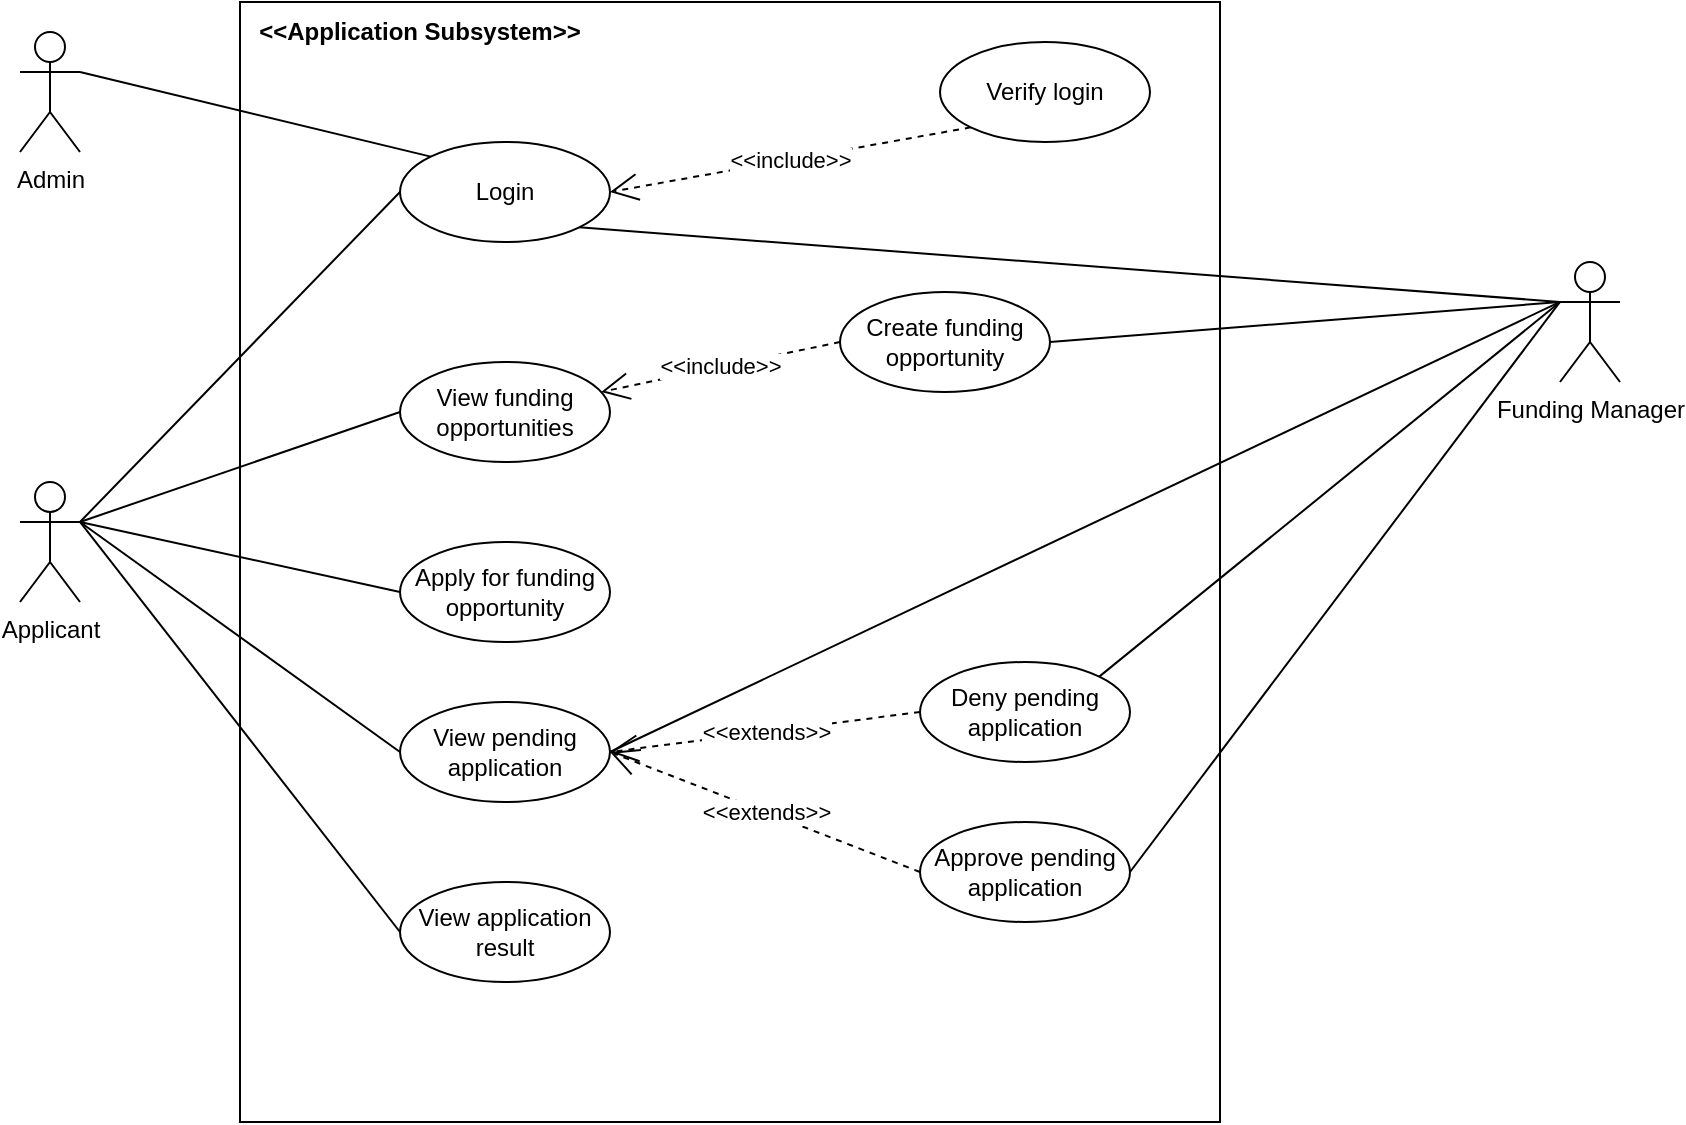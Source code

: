 <mxfile version="24.3.1" type="device">
  <diagram name="Page-1" id="BNHlkQ9r4y_ielki4RRV">
    <mxGraphModel dx="1050" dy="522" grid="1" gridSize="10" guides="1" tooltips="1" connect="1" arrows="1" fold="1" page="1" pageScale="1" pageWidth="827" pageHeight="1169" math="0" shadow="0">
      <root>
        <mxCell id="0" />
        <mxCell id="1" parent="0" />
        <mxCell id="zkQ7SBovNq_syJbdNT2H-1" value="" style="rounded=0;whiteSpace=wrap;html=1;" vertex="1" parent="1">
          <mxGeometry x="200" y="60" width="490" height="560" as="geometry" />
        </mxCell>
        <mxCell id="zkQ7SBovNq_syJbdNT2H-2" value="Funding Manager" style="shape=umlActor;verticalLabelPosition=bottom;verticalAlign=top;html=1;" vertex="1" parent="1">
          <mxGeometry x="860" y="190" width="30" height="60" as="geometry" />
        </mxCell>
        <mxCell id="zkQ7SBovNq_syJbdNT2H-4" value="View funding opportunities" style="ellipse;whiteSpace=wrap;html=1;" vertex="1" parent="1">
          <mxGeometry x="280" y="240" width="105" height="50" as="geometry" />
        </mxCell>
        <mxCell id="zkQ7SBovNq_syJbdNT2H-6" value="Create funding opportunity" style="ellipse;whiteSpace=wrap;html=1;" vertex="1" parent="1">
          <mxGeometry x="500" y="205" width="105" height="50" as="geometry" />
        </mxCell>
        <mxCell id="zkQ7SBovNq_syJbdNT2H-8" value="Apply for funding opportunity" style="ellipse;whiteSpace=wrap;html=1;" vertex="1" parent="1">
          <mxGeometry x="280" y="330" width="105" height="50" as="geometry" />
        </mxCell>
        <mxCell id="zkQ7SBovNq_syJbdNT2H-9" value="" style="endArrow=none;html=1;rounded=0;exitX=1;exitY=0.5;exitDx=0;exitDy=0;entryX=0;entryY=0.333;entryDx=0;entryDy=0;entryPerimeter=0;" edge="1" parent="1" source="zkQ7SBovNq_syJbdNT2H-6" target="zkQ7SBovNq_syJbdNT2H-2">
          <mxGeometry width="50" height="50" relative="1" as="geometry">
            <mxPoint x="560" y="240" as="sourcePoint" />
            <mxPoint x="610" y="190" as="targetPoint" />
          </mxGeometry>
        </mxCell>
        <mxCell id="zkQ7SBovNq_syJbdNT2H-10" value="&amp;lt;&amp;lt;include&amp;gt;&amp;gt;" style="endArrow=open;endSize=12;dashed=1;html=1;rounded=0;exitX=0;exitY=0.5;exitDx=0;exitDy=0;" edge="1" parent="1" source="zkQ7SBovNq_syJbdNT2H-6" target="zkQ7SBovNq_syJbdNT2H-4">
          <mxGeometry width="160" relative="1" as="geometry">
            <mxPoint x="370" y="180" as="sourcePoint" />
            <mxPoint x="530" y="180" as="targetPoint" />
          </mxGeometry>
        </mxCell>
        <mxCell id="zkQ7SBovNq_syJbdNT2H-12" value="Applicant" style="shape=umlActor;verticalLabelPosition=bottom;verticalAlign=top;html=1;" vertex="1" parent="1">
          <mxGeometry x="90" y="300" width="30" height="60" as="geometry" />
        </mxCell>
        <mxCell id="zkQ7SBovNq_syJbdNT2H-13" value="" style="endArrow=none;html=1;rounded=0;entryX=0;entryY=0.5;entryDx=0;entryDy=0;exitX=1;exitY=0.333;exitDx=0;exitDy=0;exitPerimeter=0;" edge="1" parent="1" source="zkQ7SBovNq_syJbdNT2H-12" target="zkQ7SBovNq_syJbdNT2H-4">
          <mxGeometry width="50" height="50" relative="1" as="geometry">
            <mxPoint x="240" y="300" as="sourcePoint" />
            <mxPoint x="290" y="250" as="targetPoint" />
          </mxGeometry>
        </mxCell>
        <mxCell id="zkQ7SBovNq_syJbdNT2H-15" value="Admin" style="shape=umlActor;verticalLabelPosition=bottom;verticalAlign=top;html=1;outlineConnect=0;" vertex="1" parent="1">
          <mxGeometry x="90" y="75" width="30" height="60" as="geometry" />
        </mxCell>
        <mxCell id="zkQ7SBovNq_syJbdNT2H-17" value="&amp;lt;&amp;lt;Application Subsystem&amp;gt;&amp;gt;" style="text;html=1;align=center;verticalAlign=middle;whiteSpace=wrap;rounded=0;fontStyle=1" vertex="1" parent="1">
          <mxGeometry x="200" y="60" width="180" height="30" as="geometry" />
        </mxCell>
        <mxCell id="zkQ7SBovNq_syJbdNT2H-19" value="Login" style="ellipse;whiteSpace=wrap;html=1;" vertex="1" parent="1">
          <mxGeometry x="280" y="130" width="105" height="50" as="geometry" />
        </mxCell>
        <mxCell id="zkQ7SBovNq_syJbdNT2H-20" value="Verify login" style="ellipse;whiteSpace=wrap;html=1;" vertex="1" parent="1">
          <mxGeometry x="550" y="80" width="105" height="50" as="geometry" />
        </mxCell>
        <mxCell id="zkQ7SBovNq_syJbdNT2H-22" value="&amp;lt;&amp;lt;include&amp;gt;&amp;gt;" style="endArrow=open;endSize=12;dashed=1;html=1;rounded=0;exitX=0;exitY=1;exitDx=0;exitDy=0;entryX=1;entryY=0.5;entryDx=0;entryDy=0;" edge="1" parent="1" source="zkQ7SBovNq_syJbdNT2H-20" target="zkQ7SBovNq_syJbdNT2H-19">
          <mxGeometry width="160" relative="1" as="geometry">
            <mxPoint x="470" y="180" as="sourcePoint" />
            <mxPoint x="630" y="180" as="targetPoint" />
          </mxGeometry>
        </mxCell>
        <mxCell id="zkQ7SBovNq_syJbdNT2H-23" value="" style="endArrow=none;html=1;rounded=0;exitX=1;exitY=1;exitDx=0;exitDy=0;entryX=0;entryY=0.333;entryDx=0;entryDy=0;entryPerimeter=0;" edge="1" parent="1" source="zkQ7SBovNq_syJbdNT2H-19" target="zkQ7SBovNq_syJbdNT2H-2">
          <mxGeometry width="50" height="50" relative="1" as="geometry">
            <mxPoint x="580" y="210" as="sourcePoint" />
            <mxPoint x="630" y="160" as="targetPoint" />
          </mxGeometry>
        </mxCell>
        <mxCell id="zkQ7SBovNq_syJbdNT2H-24" value="" style="endArrow=none;html=1;rounded=0;exitX=1;exitY=0.333;exitDx=0;exitDy=0;exitPerimeter=0;entryX=0;entryY=0.5;entryDx=0;entryDy=0;" edge="1" parent="1" source="zkQ7SBovNq_syJbdNT2H-12" target="zkQ7SBovNq_syJbdNT2H-19">
          <mxGeometry width="50" height="50" relative="1" as="geometry">
            <mxPoint x="140" y="230" as="sourcePoint" />
            <mxPoint x="190" y="180" as="targetPoint" />
          </mxGeometry>
        </mxCell>
        <mxCell id="zkQ7SBovNq_syJbdNT2H-25" value="" style="endArrow=none;html=1;rounded=0;entryX=0;entryY=0;entryDx=0;entryDy=0;exitX=1;exitY=0.333;exitDx=0;exitDy=0;exitPerimeter=0;" edge="1" parent="1" source="zkQ7SBovNq_syJbdNT2H-15" target="zkQ7SBovNq_syJbdNT2H-19">
          <mxGeometry width="50" height="50" relative="1" as="geometry">
            <mxPoint x="190" y="160" as="sourcePoint" />
            <mxPoint x="240" y="110" as="targetPoint" />
          </mxGeometry>
        </mxCell>
        <mxCell id="zkQ7SBovNq_syJbdNT2H-26" value="" style="endArrow=none;html=1;rounded=0;exitX=1;exitY=0.333;exitDx=0;exitDy=0;exitPerimeter=0;entryX=0;entryY=0.5;entryDx=0;entryDy=0;" edge="1" parent="1" source="zkQ7SBovNq_syJbdNT2H-12" target="zkQ7SBovNq_syJbdNT2H-8">
          <mxGeometry width="50" height="50" relative="1" as="geometry">
            <mxPoint x="140" y="370" as="sourcePoint" />
            <mxPoint x="190" y="320" as="targetPoint" />
          </mxGeometry>
        </mxCell>
        <mxCell id="zkQ7SBovNq_syJbdNT2H-27" value="View pending application" style="ellipse;whiteSpace=wrap;html=1;" vertex="1" parent="1">
          <mxGeometry x="280" y="410" width="105" height="50" as="geometry" />
        </mxCell>
        <mxCell id="zkQ7SBovNq_syJbdNT2H-28" value="" style="endArrow=none;html=1;rounded=0;exitX=1;exitY=0.333;exitDx=0;exitDy=0;exitPerimeter=0;entryX=0;entryY=0.5;entryDx=0;entryDy=0;" edge="1" parent="1" source="zkQ7SBovNq_syJbdNT2H-12" target="zkQ7SBovNq_syJbdNT2H-27">
          <mxGeometry width="50" height="50" relative="1" as="geometry">
            <mxPoint x="160" y="420" as="sourcePoint" />
            <mxPoint x="210" y="370" as="targetPoint" />
          </mxGeometry>
        </mxCell>
        <mxCell id="zkQ7SBovNq_syJbdNT2H-29" value="" style="endArrow=none;html=1;rounded=0;exitX=1;exitY=0.5;exitDx=0;exitDy=0;entryX=0;entryY=0.333;entryDx=0;entryDy=0;entryPerimeter=0;" edge="1" parent="1" source="zkQ7SBovNq_syJbdNT2H-27" target="zkQ7SBovNq_syJbdNT2H-2">
          <mxGeometry width="50" height="50" relative="1" as="geometry">
            <mxPoint x="780" y="390" as="sourcePoint" />
            <mxPoint x="770" y="190" as="targetPoint" />
          </mxGeometry>
        </mxCell>
        <mxCell id="zkQ7SBovNq_syJbdNT2H-30" value="&amp;lt;&amp;lt;extends&amp;gt;&amp;gt;" style="endArrow=open;endSize=12;dashed=1;html=1;rounded=0;exitX=0;exitY=0.5;exitDx=0;exitDy=0;entryX=1;entryY=0.5;entryDx=0;entryDy=0;" edge="1" parent="1" source="zkQ7SBovNq_syJbdNT2H-31" target="zkQ7SBovNq_syJbdNT2H-27">
          <mxGeometry width="160" relative="1" as="geometry">
            <mxPoint x="210" y="550" as="sourcePoint" />
            <mxPoint x="370" y="550" as="targetPoint" />
          </mxGeometry>
        </mxCell>
        <mxCell id="zkQ7SBovNq_syJbdNT2H-31" value="Approve pending application" style="ellipse;whiteSpace=wrap;html=1;" vertex="1" parent="1">
          <mxGeometry x="540" y="470" width="105" height="50" as="geometry" />
        </mxCell>
        <mxCell id="zkQ7SBovNq_syJbdNT2H-32" value="" style="endArrow=none;html=1;rounded=0;entryX=0;entryY=0.333;entryDx=0;entryDy=0;entryPerimeter=0;exitX=1;exitY=0.5;exitDx=0;exitDy=0;" edge="1" parent="1" source="zkQ7SBovNq_syJbdNT2H-31" target="zkQ7SBovNq_syJbdNT2H-2">
          <mxGeometry width="50" height="50" relative="1" as="geometry">
            <mxPoint x="760" y="390" as="sourcePoint" />
            <mxPoint x="810" y="340" as="targetPoint" />
          </mxGeometry>
        </mxCell>
        <mxCell id="zkQ7SBovNq_syJbdNT2H-33" value="Deny pending application" style="ellipse;whiteSpace=wrap;html=1;" vertex="1" parent="1">
          <mxGeometry x="540" y="390" width="105" height="50" as="geometry" />
        </mxCell>
        <mxCell id="zkQ7SBovNq_syJbdNT2H-34" value="" style="endArrow=none;html=1;rounded=0;entryX=0;entryY=0.333;entryDx=0;entryDy=0;entryPerimeter=0;exitX=1;exitY=0;exitDx=0;exitDy=0;" edge="1" parent="1" source="zkQ7SBovNq_syJbdNT2H-33" target="zkQ7SBovNq_syJbdNT2H-2">
          <mxGeometry width="50" height="50" relative="1" as="geometry">
            <mxPoint x="710" y="370" as="sourcePoint" />
            <mxPoint x="760" y="320" as="targetPoint" />
          </mxGeometry>
        </mxCell>
        <mxCell id="zkQ7SBovNq_syJbdNT2H-35" value="&amp;lt;&amp;lt;extends&amp;gt;&amp;gt;" style="endArrow=open;endSize=12;dashed=1;html=1;rounded=0;exitX=0;exitY=0.5;exitDx=0;exitDy=0;entryX=1;entryY=0.5;entryDx=0;entryDy=0;" edge="1" parent="1" source="zkQ7SBovNq_syJbdNT2H-33" target="zkQ7SBovNq_syJbdNT2H-27">
          <mxGeometry width="160" relative="1" as="geometry">
            <mxPoint x="470" y="450" as="sourcePoint" />
            <mxPoint x="630" y="450" as="targetPoint" />
          </mxGeometry>
        </mxCell>
        <mxCell id="zkQ7SBovNq_syJbdNT2H-36" value="View application result" style="ellipse;whiteSpace=wrap;html=1;" vertex="1" parent="1">
          <mxGeometry x="280" y="500" width="105" height="50" as="geometry" />
        </mxCell>
        <mxCell id="zkQ7SBovNq_syJbdNT2H-37" value="" style="endArrow=none;html=1;rounded=0;exitX=1;exitY=0.333;exitDx=0;exitDy=0;exitPerimeter=0;entryX=0;entryY=0.5;entryDx=0;entryDy=0;" edge="1" parent="1" source="zkQ7SBovNq_syJbdNT2H-12" target="zkQ7SBovNq_syJbdNT2H-36">
          <mxGeometry width="50" height="50" relative="1" as="geometry">
            <mxPoint x="80" y="490" as="sourcePoint" />
            <mxPoint x="130" y="440" as="targetPoint" />
          </mxGeometry>
        </mxCell>
      </root>
    </mxGraphModel>
  </diagram>
</mxfile>
